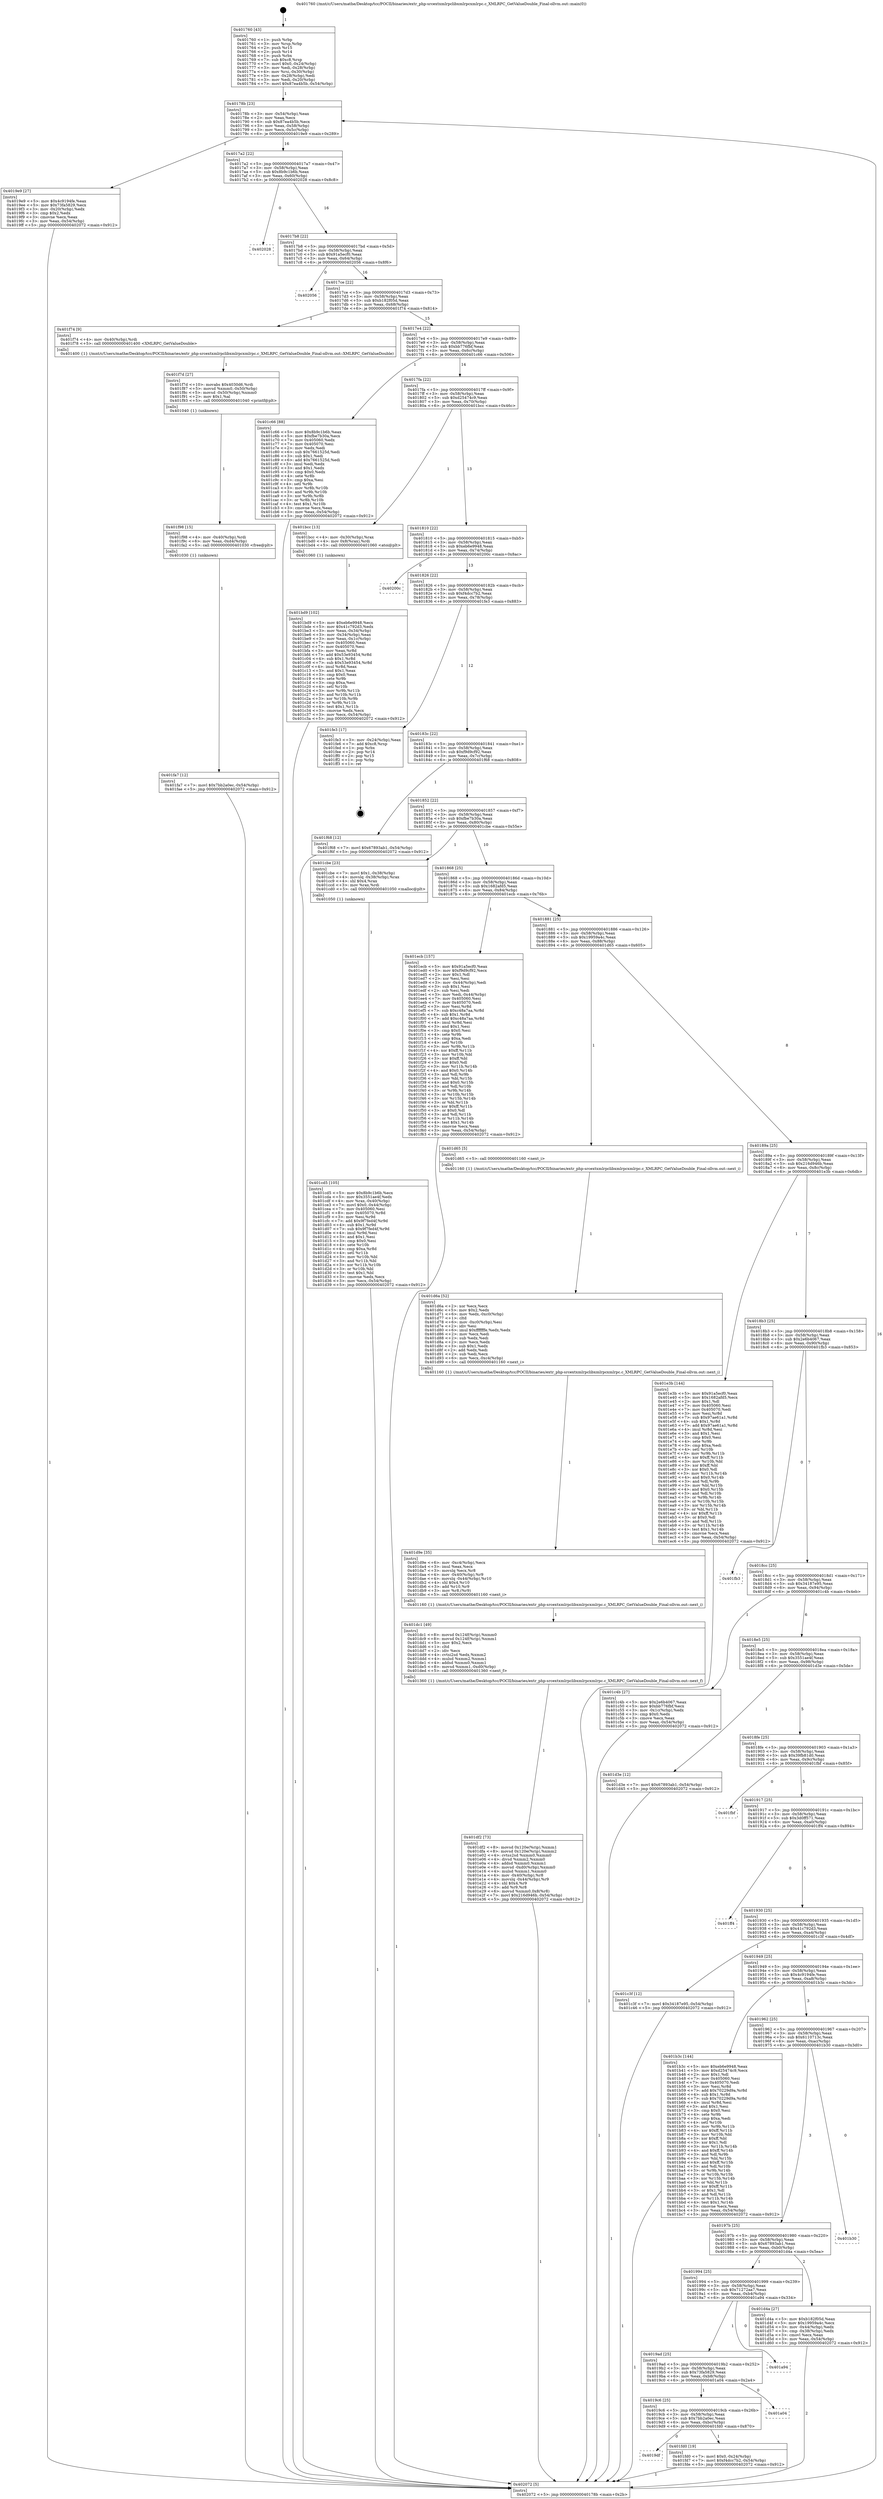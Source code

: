 digraph "0x401760" {
  label = "0x401760 (/mnt/c/Users/mathe/Desktop/tcc/POCII/binaries/extr_php-srcextxmlrpclibxmlrpcxmlrpc.c_XMLRPC_GetValueDouble_Final-ollvm.out::main(0))"
  labelloc = "t"
  node[shape=record]

  Entry [label="",width=0.3,height=0.3,shape=circle,fillcolor=black,style=filled]
  "0x40178b" [label="{
     0x40178b [23]\l
     | [instrs]\l
     &nbsp;&nbsp;0x40178b \<+3\>: mov -0x54(%rbp),%eax\l
     &nbsp;&nbsp;0x40178e \<+2\>: mov %eax,%ecx\l
     &nbsp;&nbsp;0x401790 \<+6\>: sub $0x87ea4b5b,%ecx\l
     &nbsp;&nbsp;0x401796 \<+3\>: mov %eax,-0x58(%rbp)\l
     &nbsp;&nbsp;0x401799 \<+3\>: mov %ecx,-0x5c(%rbp)\l
     &nbsp;&nbsp;0x40179c \<+6\>: je 00000000004019e9 \<main+0x289\>\l
  }"]
  "0x4019e9" [label="{
     0x4019e9 [27]\l
     | [instrs]\l
     &nbsp;&nbsp;0x4019e9 \<+5\>: mov $0x4c9194fe,%eax\l
     &nbsp;&nbsp;0x4019ee \<+5\>: mov $0x73fa5829,%ecx\l
     &nbsp;&nbsp;0x4019f3 \<+3\>: mov -0x20(%rbp),%edx\l
     &nbsp;&nbsp;0x4019f6 \<+3\>: cmp $0x2,%edx\l
     &nbsp;&nbsp;0x4019f9 \<+3\>: cmovne %ecx,%eax\l
     &nbsp;&nbsp;0x4019fc \<+3\>: mov %eax,-0x54(%rbp)\l
     &nbsp;&nbsp;0x4019ff \<+5\>: jmp 0000000000402072 \<main+0x912\>\l
  }"]
  "0x4017a2" [label="{
     0x4017a2 [22]\l
     | [instrs]\l
     &nbsp;&nbsp;0x4017a2 \<+5\>: jmp 00000000004017a7 \<main+0x47\>\l
     &nbsp;&nbsp;0x4017a7 \<+3\>: mov -0x58(%rbp),%eax\l
     &nbsp;&nbsp;0x4017aa \<+5\>: sub $0x8b9c1b6b,%eax\l
     &nbsp;&nbsp;0x4017af \<+3\>: mov %eax,-0x60(%rbp)\l
     &nbsp;&nbsp;0x4017b2 \<+6\>: je 0000000000402028 \<main+0x8c8\>\l
  }"]
  "0x402072" [label="{
     0x402072 [5]\l
     | [instrs]\l
     &nbsp;&nbsp;0x402072 \<+5\>: jmp 000000000040178b \<main+0x2b\>\l
  }"]
  "0x401760" [label="{
     0x401760 [43]\l
     | [instrs]\l
     &nbsp;&nbsp;0x401760 \<+1\>: push %rbp\l
     &nbsp;&nbsp;0x401761 \<+3\>: mov %rsp,%rbp\l
     &nbsp;&nbsp;0x401764 \<+2\>: push %r15\l
     &nbsp;&nbsp;0x401766 \<+2\>: push %r14\l
     &nbsp;&nbsp;0x401768 \<+1\>: push %rbx\l
     &nbsp;&nbsp;0x401769 \<+7\>: sub $0xc8,%rsp\l
     &nbsp;&nbsp;0x401770 \<+7\>: movl $0x0,-0x24(%rbp)\l
     &nbsp;&nbsp;0x401777 \<+3\>: mov %edi,-0x28(%rbp)\l
     &nbsp;&nbsp;0x40177a \<+4\>: mov %rsi,-0x30(%rbp)\l
     &nbsp;&nbsp;0x40177e \<+3\>: mov -0x28(%rbp),%edi\l
     &nbsp;&nbsp;0x401781 \<+3\>: mov %edi,-0x20(%rbp)\l
     &nbsp;&nbsp;0x401784 \<+7\>: movl $0x87ea4b5b,-0x54(%rbp)\l
  }"]
  Exit [label="",width=0.3,height=0.3,shape=circle,fillcolor=black,style=filled,peripheries=2]
  "0x402028" [label="{
     0x402028\l
  }", style=dashed]
  "0x4017b8" [label="{
     0x4017b8 [22]\l
     | [instrs]\l
     &nbsp;&nbsp;0x4017b8 \<+5\>: jmp 00000000004017bd \<main+0x5d\>\l
     &nbsp;&nbsp;0x4017bd \<+3\>: mov -0x58(%rbp),%eax\l
     &nbsp;&nbsp;0x4017c0 \<+5\>: sub $0x91a5ecf0,%eax\l
     &nbsp;&nbsp;0x4017c5 \<+3\>: mov %eax,-0x64(%rbp)\l
     &nbsp;&nbsp;0x4017c8 \<+6\>: je 0000000000402056 \<main+0x8f6\>\l
  }"]
  "0x4019df" [label="{
     0x4019df\l
  }", style=dashed]
  "0x402056" [label="{
     0x402056\l
  }", style=dashed]
  "0x4017ce" [label="{
     0x4017ce [22]\l
     | [instrs]\l
     &nbsp;&nbsp;0x4017ce \<+5\>: jmp 00000000004017d3 \<main+0x73\>\l
     &nbsp;&nbsp;0x4017d3 \<+3\>: mov -0x58(%rbp),%eax\l
     &nbsp;&nbsp;0x4017d6 \<+5\>: sub $0xb182f05d,%eax\l
     &nbsp;&nbsp;0x4017db \<+3\>: mov %eax,-0x68(%rbp)\l
     &nbsp;&nbsp;0x4017de \<+6\>: je 0000000000401f74 \<main+0x814\>\l
  }"]
  "0x401fd0" [label="{
     0x401fd0 [19]\l
     | [instrs]\l
     &nbsp;&nbsp;0x401fd0 \<+7\>: movl $0x0,-0x24(%rbp)\l
     &nbsp;&nbsp;0x401fd7 \<+7\>: movl $0xf4dcc7b2,-0x54(%rbp)\l
     &nbsp;&nbsp;0x401fde \<+5\>: jmp 0000000000402072 \<main+0x912\>\l
  }"]
  "0x401f74" [label="{
     0x401f74 [9]\l
     | [instrs]\l
     &nbsp;&nbsp;0x401f74 \<+4\>: mov -0x40(%rbp),%rdi\l
     &nbsp;&nbsp;0x401f78 \<+5\>: call 0000000000401400 \<XMLRPC_GetValueDouble\>\l
     | [calls]\l
     &nbsp;&nbsp;0x401400 \{1\} (/mnt/c/Users/mathe/Desktop/tcc/POCII/binaries/extr_php-srcextxmlrpclibxmlrpcxmlrpc.c_XMLRPC_GetValueDouble_Final-ollvm.out::XMLRPC_GetValueDouble)\l
  }"]
  "0x4017e4" [label="{
     0x4017e4 [22]\l
     | [instrs]\l
     &nbsp;&nbsp;0x4017e4 \<+5\>: jmp 00000000004017e9 \<main+0x89\>\l
     &nbsp;&nbsp;0x4017e9 \<+3\>: mov -0x58(%rbp),%eax\l
     &nbsp;&nbsp;0x4017ec \<+5\>: sub $0xbb776fbf,%eax\l
     &nbsp;&nbsp;0x4017f1 \<+3\>: mov %eax,-0x6c(%rbp)\l
     &nbsp;&nbsp;0x4017f4 \<+6\>: je 0000000000401c66 \<main+0x506\>\l
  }"]
  "0x4019c6" [label="{
     0x4019c6 [25]\l
     | [instrs]\l
     &nbsp;&nbsp;0x4019c6 \<+5\>: jmp 00000000004019cb \<main+0x26b\>\l
     &nbsp;&nbsp;0x4019cb \<+3\>: mov -0x58(%rbp),%eax\l
     &nbsp;&nbsp;0x4019ce \<+5\>: sub $0x7bb2a0ec,%eax\l
     &nbsp;&nbsp;0x4019d3 \<+6\>: mov %eax,-0xbc(%rbp)\l
     &nbsp;&nbsp;0x4019d9 \<+6\>: je 0000000000401fd0 \<main+0x870\>\l
  }"]
  "0x401c66" [label="{
     0x401c66 [88]\l
     | [instrs]\l
     &nbsp;&nbsp;0x401c66 \<+5\>: mov $0x8b9c1b6b,%eax\l
     &nbsp;&nbsp;0x401c6b \<+5\>: mov $0xfbe7b30a,%ecx\l
     &nbsp;&nbsp;0x401c70 \<+7\>: mov 0x405060,%edx\l
     &nbsp;&nbsp;0x401c77 \<+7\>: mov 0x405070,%esi\l
     &nbsp;&nbsp;0x401c7e \<+2\>: mov %edx,%edi\l
     &nbsp;&nbsp;0x401c80 \<+6\>: sub $0x7661525d,%edi\l
     &nbsp;&nbsp;0x401c86 \<+3\>: sub $0x1,%edi\l
     &nbsp;&nbsp;0x401c89 \<+6\>: add $0x7661525d,%edi\l
     &nbsp;&nbsp;0x401c8f \<+3\>: imul %edi,%edx\l
     &nbsp;&nbsp;0x401c92 \<+3\>: and $0x1,%edx\l
     &nbsp;&nbsp;0x401c95 \<+3\>: cmp $0x0,%edx\l
     &nbsp;&nbsp;0x401c98 \<+4\>: sete %r8b\l
     &nbsp;&nbsp;0x401c9c \<+3\>: cmp $0xa,%esi\l
     &nbsp;&nbsp;0x401c9f \<+4\>: setl %r9b\l
     &nbsp;&nbsp;0x401ca3 \<+3\>: mov %r8b,%r10b\l
     &nbsp;&nbsp;0x401ca6 \<+3\>: and %r9b,%r10b\l
     &nbsp;&nbsp;0x401ca9 \<+3\>: xor %r9b,%r8b\l
     &nbsp;&nbsp;0x401cac \<+3\>: or %r8b,%r10b\l
     &nbsp;&nbsp;0x401caf \<+4\>: test $0x1,%r10b\l
     &nbsp;&nbsp;0x401cb3 \<+3\>: cmovne %ecx,%eax\l
     &nbsp;&nbsp;0x401cb6 \<+3\>: mov %eax,-0x54(%rbp)\l
     &nbsp;&nbsp;0x401cb9 \<+5\>: jmp 0000000000402072 \<main+0x912\>\l
  }"]
  "0x4017fa" [label="{
     0x4017fa [22]\l
     | [instrs]\l
     &nbsp;&nbsp;0x4017fa \<+5\>: jmp 00000000004017ff \<main+0x9f\>\l
     &nbsp;&nbsp;0x4017ff \<+3\>: mov -0x58(%rbp),%eax\l
     &nbsp;&nbsp;0x401802 \<+5\>: sub $0xd25474c9,%eax\l
     &nbsp;&nbsp;0x401807 \<+3\>: mov %eax,-0x70(%rbp)\l
     &nbsp;&nbsp;0x40180a \<+6\>: je 0000000000401bcc \<main+0x46c\>\l
  }"]
  "0x401a04" [label="{
     0x401a04\l
  }", style=dashed]
  "0x401bcc" [label="{
     0x401bcc [13]\l
     | [instrs]\l
     &nbsp;&nbsp;0x401bcc \<+4\>: mov -0x30(%rbp),%rax\l
     &nbsp;&nbsp;0x401bd0 \<+4\>: mov 0x8(%rax),%rdi\l
     &nbsp;&nbsp;0x401bd4 \<+5\>: call 0000000000401060 \<atoi@plt\>\l
     | [calls]\l
     &nbsp;&nbsp;0x401060 \{1\} (unknown)\l
  }"]
  "0x401810" [label="{
     0x401810 [22]\l
     | [instrs]\l
     &nbsp;&nbsp;0x401810 \<+5\>: jmp 0000000000401815 \<main+0xb5\>\l
     &nbsp;&nbsp;0x401815 \<+3\>: mov -0x58(%rbp),%eax\l
     &nbsp;&nbsp;0x401818 \<+5\>: sub $0xeb6e9948,%eax\l
     &nbsp;&nbsp;0x40181d \<+3\>: mov %eax,-0x74(%rbp)\l
     &nbsp;&nbsp;0x401820 \<+6\>: je 000000000040200c \<main+0x8ac\>\l
  }"]
  "0x4019ad" [label="{
     0x4019ad [25]\l
     | [instrs]\l
     &nbsp;&nbsp;0x4019ad \<+5\>: jmp 00000000004019b2 \<main+0x252\>\l
     &nbsp;&nbsp;0x4019b2 \<+3\>: mov -0x58(%rbp),%eax\l
     &nbsp;&nbsp;0x4019b5 \<+5\>: sub $0x73fa5829,%eax\l
     &nbsp;&nbsp;0x4019ba \<+6\>: mov %eax,-0xb8(%rbp)\l
     &nbsp;&nbsp;0x4019c0 \<+6\>: je 0000000000401a04 \<main+0x2a4\>\l
  }"]
  "0x40200c" [label="{
     0x40200c\l
  }", style=dashed]
  "0x401826" [label="{
     0x401826 [22]\l
     | [instrs]\l
     &nbsp;&nbsp;0x401826 \<+5\>: jmp 000000000040182b \<main+0xcb\>\l
     &nbsp;&nbsp;0x40182b \<+3\>: mov -0x58(%rbp),%eax\l
     &nbsp;&nbsp;0x40182e \<+5\>: sub $0xf4dcc7b2,%eax\l
     &nbsp;&nbsp;0x401833 \<+3\>: mov %eax,-0x78(%rbp)\l
     &nbsp;&nbsp;0x401836 \<+6\>: je 0000000000401fe3 \<main+0x883\>\l
  }"]
  "0x401a94" [label="{
     0x401a94\l
  }", style=dashed]
  "0x401fe3" [label="{
     0x401fe3 [17]\l
     | [instrs]\l
     &nbsp;&nbsp;0x401fe3 \<+3\>: mov -0x24(%rbp),%eax\l
     &nbsp;&nbsp;0x401fe6 \<+7\>: add $0xc8,%rsp\l
     &nbsp;&nbsp;0x401fed \<+1\>: pop %rbx\l
     &nbsp;&nbsp;0x401fee \<+2\>: pop %r14\l
     &nbsp;&nbsp;0x401ff0 \<+2\>: pop %r15\l
     &nbsp;&nbsp;0x401ff2 \<+1\>: pop %rbp\l
     &nbsp;&nbsp;0x401ff3 \<+1\>: ret\l
  }"]
  "0x40183c" [label="{
     0x40183c [22]\l
     | [instrs]\l
     &nbsp;&nbsp;0x40183c \<+5\>: jmp 0000000000401841 \<main+0xe1\>\l
     &nbsp;&nbsp;0x401841 \<+3\>: mov -0x58(%rbp),%eax\l
     &nbsp;&nbsp;0x401844 \<+5\>: sub $0xf9d9cf92,%eax\l
     &nbsp;&nbsp;0x401849 \<+3\>: mov %eax,-0x7c(%rbp)\l
     &nbsp;&nbsp;0x40184c \<+6\>: je 0000000000401f68 \<main+0x808\>\l
  }"]
  "0x401fa7" [label="{
     0x401fa7 [12]\l
     | [instrs]\l
     &nbsp;&nbsp;0x401fa7 \<+7\>: movl $0x7bb2a0ec,-0x54(%rbp)\l
     &nbsp;&nbsp;0x401fae \<+5\>: jmp 0000000000402072 \<main+0x912\>\l
  }"]
  "0x401f68" [label="{
     0x401f68 [12]\l
     | [instrs]\l
     &nbsp;&nbsp;0x401f68 \<+7\>: movl $0x67893ab1,-0x54(%rbp)\l
     &nbsp;&nbsp;0x401f6f \<+5\>: jmp 0000000000402072 \<main+0x912\>\l
  }"]
  "0x401852" [label="{
     0x401852 [22]\l
     | [instrs]\l
     &nbsp;&nbsp;0x401852 \<+5\>: jmp 0000000000401857 \<main+0xf7\>\l
     &nbsp;&nbsp;0x401857 \<+3\>: mov -0x58(%rbp),%eax\l
     &nbsp;&nbsp;0x40185a \<+5\>: sub $0xfbe7b30a,%eax\l
     &nbsp;&nbsp;0x40185f \<+3\>: mov %eax,-0x80(%rbp)\l
     &nbsp;&nbsp;0x401862 \<+6\>: je 0000000000401cbe \<main+0x55e\>\l
  }"]
  "0x401f98" [label="{
     0x401f98 [15]\l
     | [instrs]\l
     &nbsp;&nbsp;0x401f98 \<+4\>: mov -0x40(%rbp),%rdi\l
     &nbsp;&nbsp;0x401f9c \<+6\>: mov %eax,-0xd4(%rbp)\l
     &nbsp;&nbsp;0x401fa2 \<+5\>: call 0000000000401030 \<free@plt\>\l
     | [calls]\l
     &nbsp;&nbsp;0x401030 \{1\} (unknown)\l
  }"]
  "0x401cbe" [label="{
     0x401cbe [23]\l
     | [instrs]\l
     &nbsp;&nbsp;0x401cbe \<+7\>: movl $0x1,-0x38(%rbp)\l
     &nbsp;&nbsp;0x401cc5 \<+4\>: movslq -0x38(%rbp),%rax\l
     &nbsp;&nbsp;0x401cc9 \<+4\>: shl $0x4,%rax\l
     &nbsp;&nbsp;0x401ccd \<+3\>: mov %rax,%rdi\l
     &nbsp;&nbsp;0x401cd0 \<+5\>: call 0000000000401050 \<malloc@plt\>\l
     | [calls]\l
     &nbsp;&nbsp;0x401050 \{1\} (unknown)\l
  }"]
  "0x401868" [label="{
     0x401868 [25]\l
     | [instrs]\l
     &nbsp;&nbsp;0x401868 \<+5\>: jmp 000000000040186d \<main+0x10d\>\l
     &nbsp;&nbsp;0x40186d \<+3\>: mov -0x58(%rbp),%eax\l
     &nbsp;&nbsp;0x401870 \<+5\>: sub $0x1682afd5,%eax\l
     &nbsp;&nbsp;0x401875 \<+6\>: mov %eax,-0x84(%rbp)\l
     &nbsp;&nbsp;0x40187b \<+6\>: je 0000000000401ecb \<main+0x76b\>\l
  }"]
  "0x401f7d" [label="{
     0x401f7d [27]\l
     | [instrs]\l
     &nbsp;&nbsp;0x401f7d \<+10\>: movabs $0x4030d6,%rdi\l
     &nbsp;&nbsp;0x401f87 \<+5\>: movsd %xmm0,-0x50(%rbp)\l
     &nbsp;&nbsp;0x401f8c \<+5\>: movsd -0x50(%rbp),%xmm0\l
     &nbsp;&nbsp;0x401f91 \<+2\>: mov $0x1,%al\l
     &nbsp;&nbsp;0x401f93 \<+5\>: call 0000000000401040 \<printf@plt\>\l
     | [calls]\l
     &nbsp;&nbsp;0x401040 \{1\} (unknown)\l
  }"]
  "0x401ecb" [label="{
     0x401ecb [157]\l
     | [instrs]\l
     &nbsp;&nbsp;0x401ecb \<+5\>: mov $0x91a5ecf0,%eax\l
     &nbsp;&nbsp;0x401ed0 \<+5\>: mov $0xf9d9cf92,%ecx\l
     &nbsp;&nbsp;0x401ed5 \<+2\>: mov $0x1,%dl\l
     &nbsp;&nbsp;0x401ed7 \<+2\>: xor %esi,%esi\l
     &nbsp;&nbsp;0x401ed9 \<+3\>: mov -0x44(%rbp),%edi\l
     &nbsp;&nbsp;0x401edc \<+3\>: sub $0x1,%esi\l
     &nbsp;&nbsp;0x401edf \<+2\>: sub %esi,%edi\l
     &nbsp;&nbsp;0x401ee1 \<+3\>: mov %edi,-0x44(%rbp)\l
     &nbsp;&nbsp;0x401ee4 \<+7\>: mov 0x405060,%esi\l
     &nbsp;&nbsp;0x401eeb \<+7\>: mov 0x405070,%edi\l
     &nbsp;&nbsp;0x401ef2 \<+3\>: mov %esi,%r8d\l
     &nbsp;&nbsp;0x401ef5 \<+7\>: sub $0xc48a7aa,%r8d\l
     &nbsp;&nbsp;0x401efc \<+4\>: sub $0x1,%r8d\l
     &nbsp;&nbsp;0x401f00 \<+7\>: add $0xc48a7aa,%r8d\l
     &nbsp;&nbsp;0x401f07 \<+4\>: imul %r8d,%esi\l
     &nbsp;&nbsp;0x401f0b \<+3\>: and $0x1,%esi\l
     &nbsp;&nbsp;0x401f0e \<+3\>: cmp $0x0,%esi\l
     &nbsp;&nbsp;0x401f11 \<+4\>: sete %r9b\l
     &nbsp;&nbsp;0x401f15 \<+3\>: cmp $0xa,%edi\l
     &nbsp;&nbsp;0x401f18 \<+4\>: setl %r10b\l
     &nbsp;&nbsp;0x401f1c \<+3\>: mov %r9b,%r11b\l
     &nbsp;&nbsp;0x401f1f \<+4\>: xor $0xff,%r11b\l
     &nbsp;&nbsp;0x401f23 \<+3\>: mov %r10b,%bl\l
     &nbsp;&nbsp;0x401f26 \<+3\>: xor $0xff,%bl\l
     &nbsp;&nbsp;0x401f29 \<+3\>: xor $0x0,%dl\l
     &nbsp;&nbsp;0x401f2c \<+3\>: mov %r11b,%r14b\l
     &nbsp;&nbsp;0x401f2f \<+4\>: and $0x0,%r14b\l
     &nbsp;&nbsp;0x401f33 \<+3\>: and %dl,%r9b\l
     &nbsp;&nbsp;0x401f36 \<+3\>: mov %bl,%r15b\l
     &nbsp;&nbsp;0x401f39 \<+4\>: and $0x0,%r15b\l
     &nbsp;&nbsp;0x401f3d \<+3\>: and %dl,%r10b\l
     &nbsp;&nbsp;0x401f40 \<+3\>: or %r9b,%r14b\l
     &nbsp;&nbsp;0x401f43 \<+3\>: or %r10b,%r15b\l
     &nbsp;&nbsp;0x401f46 \<+3\>: xor %r15b,%r14b\l
     &nbsp;&nbsp;0x401f49 \<+3\>: or %bl,%r11b\l
     &nbsp;&nbsp;0x401f4c \<+4\>: xor $0xff,%r11b\l
     &nbsp;&nbsp;0x401f50 \<+3\>: or $0x0,%dl\l
     &nbsp;&nbsp;0x401f53 \<+3\>: and %dl,%r11b\l
     &nbsp;&nbsp;0x401f56 \<+3\>: or %r11b,%r14b\l
     &nbsp;&nbsp;0x401f59 \<+4\>: test $0x1,%r14b\l
     &nbsp;&nbsp;0x401f5d \<+3\>: cmovne %ecx,%eax\l
     &nbsp;&nbsp;0x401f60 \<+3\>: mov %eax,-0x54(%rbp)\l
     &nbsp;&nbsp;0x401f63 \<+5\>: jmp 0000000000402072 \<main+0x912\>\l
  }"]
  "0x401881" [label="{
     0x401881 [25]\l
     | [instrs]\l
     &nbsp;&nbsp;0x401881 \<+5\>: jmp 0000000000401886 \<main+0x126\>\l
     &nbsp;&nbsp;0x401886 \<+3\>: mov -0x58(%rbp),%eax\l
     &nbsp;&nbsp;0x401889 \<+5\>: sub $0x19959a4c,%eax\l
     &nbsp;&nbsp;0x40188e \<+6\>: mov %eax,-0x88(%rbp)\l
     &nbsp;&nbsp;0x401894 \<+6\>: je 0000000000401d65 \<main+0x605\>\l
  }"]
  "0x401df2" [label="{
     0x401df2 [73]\l
     | [instrs]\l
     &nbsp;&nbsp;0x401df2 \<+8\>: movsd 0x120e(%rip),%xmm1\l
     &nbsp;&nbsp;0x401dfa \<+8\>: movsd 0x120e(%rip),%xmm2\l
     &nbsp;&nbsp;0x401e02 \<+4\>: cvtss2sd %xmm0,%xmm0\l
     &nbsp;&nbsp;0x401e06 \<+4\>: divsd %xmm2,%xmm0\l
     &nbsp;&nbsp;0x401e0a \<+4\>: addsd %xmm0,%xmm1\l
     &nbsp;&nbsp;0x401e0e \<+8\>: movsd -0xd0(%rbp),%xmm0\l
     &nbsp;&nbsp;0x401e16 \<+4\>: mulsd %xmm1,%xmm0\l
     &nbsp;&nbsp;0x401e1a \<+4\>: mov -0x40(%rbp),%r8\l
     &nbsp;&nbsp;0x401e1e \<+4\>: movslq -0x44(%rbp),%r9\l
     &nbsp;&nbsp;0x401e22 \<+4\>: shl $0x4,%r9\l
     &nbsp;&nbsp;0x401e26 \<+3\>: add %r9,%r8\l
     &nbsp;&nbsp;0x401e29 \<+6\>: movsd %xmm0,0x8(%r8)\l
     &nbsp;&nbsp;0x401e2f \<+7\>: movl $0x216d946b,-0x54(%rbp)\l
     &nbsp;&nbsp;0x401e36 \<+5\>: jmp 0000000000402072 \<main+0x912\>\l
  }"]
  "0x401d65" [label="{
     0x401d65 [5]\l
     | [instrs]\l
     &nbsp;&nbsp;0x401d65 \<+5\>: call 0000000000401160 \<next_i\>\l
     | [calls]\l
     &nbsp;&nbsp;0x401160 \{1\} (/mnt/c/Users/mathe/Desktop/tcc/POCII/binaries/extr_php-srcextxmlrpclibxmlrpcxmlrpc.c_XMLRPC_GetValueDouble_Final-ollvm.out::next_i)\l
  }"]
  "0x40189a" [label="{
     0x40189a [25]\l
     | [instrs]\l
     &nbsp;&nbsp;0x40189a \<+5\>: jmp 000000000040189f \<main+0x13f\>\l
     &nbsp;&nbsp;0x40189f \<+3\>: mov -0x58(%rbp),%eax\l
     &nbsp;&nbsp;0x4018a2 \<+5\>: sub $0x216d946b,%eax\l
     &nbsp;&nbsp;0x4018a7 \<+6\>: mov %eax,-0x8c(%rbp)\l
     &nbsp;&nbsp;0x4018ad \<+6\>: je 0000000000401e3b \<main+0x6db\>\l
  }"]
  "0x401dc1" [label="{
     0x401dc1 [49]\l
     | [instrs]\l
     &nbsp;&nbsp;0x401dc1 \<+8\>: movsd 0x124f(%rip),%xmm0\l
     &nbsp;&nbsp;0x401dc9 \<+8\>: movsd 0x124f(%rip),%xmm1\l
     &nbsp;&nbsp;0x401dd1 \<+5\>: mov $0x2,%ecx\l
     &nbsp;&nbsp;0x401dd6 \<+1\>: cltd\l
     &nbsp;&nbsp;0x401dd7 \<+2\>: idiv %ecx\l
     &nbsp;&nbsp;0x401dd9 \<+4\>: cvtsi2sd %edx,%xmm2\l
     &nbsp;&nbsp;0x401ddd \<+4\>: mulsd %xmm2,%xmm1\l
     &nbsp;&nbsp;0x401de1 \<+4\>: addsd %xmm0,%xmm1\l
     &nbsp;&nbsp;0x401de5 \<+8\>: movsd %xmm1,-0xd0(%rbp)\l
     &nbsp;&nbsp;0x401ded \<+5\>: call 0000000000401360 \<next_f\>\l
     | [calls]\l
     &nbsp;&nbsp;0x401360 \{1\} (/mnt/c/Users/mathe/Desktop/tcc/POCII/binaries/extr_php-srcextxmlrpclibxmlrpcxmlrpc.c_XMLRPC_GetValueDouble_Final-ollvm.out::next_f)\l
  }"]
  "0x401e3b" [label="{
     0x401e3b [144]\l
     | [instrs]\l
     &nbsp;&nbsp;0x401e3b \<+5\>: mov $0x91a5ecf0,%eax\l
     &nbsp;&nbsp;0x401e40 \<+5\>: mov $0x1682afd5,%ecx\l
     &nbsp;&nbsp;0x401e45 \<+2\>: mov $0x1,%dl\l
     &nbsp;&nbsp;0x401e47 \<+7\>: mov 0x405060,%esi\l
     &nbsp;&nbsp;0x401e4e \<+7\>: mov 0x405070,%edi\l
     &nbsp;&nbsp;0x401e55 \<+3\>: mov %esi,%r8d\l
     &nbsp;&nbsp;0x401e58 \<+7\>: sub $0x97ae61a1,%r8d\l
     &nbsp;&nbsp;0x401e5f \<+4\>: sub $0x1,%r8d\l
     &nbsp;&nbsp;0x401e63 \<+7\>: add $0x97ae61a1,%r8d\l
     &nbsp;&nbsp;0x401e6a \<+4\>: imul %r8d,%esi\l
     &nbsp;&nbsp;0x401e6e \<+3\>: and $0x1,%esi\l
     &nbsp;&nbsp;0x401e71 \<+3\>: cmp $0x0,%esi\l
     &nbsp;&nbsp;0x401e74 \<+4\>: sete %r9b\l
     &nbsp;&nbsp;0x401e78 \<+3\>: cmp $0xa,%edi\l
     &nbsp;&nbsp;0x401e7b \<+4\>: setl %r10b\l
     &nbsp;&nbsp;0x401e7f \<+3\>: mov %r9b,%r11b\l
     &nbsp;&nbsp;0x401e82 \<+4\>: xor $0xff,%r11b\l
     &nbsp;&nbsp;0x401e86 \<+3\>: mov %r10b,%bl\l
     &nbsp;&nbsp;0x401e89 \<+3\>: xor $0xff,%bl\l
     &nbsp;&nbsp;0x401e8c \<+3\>: xor $0x0,%dl\l
     &nbsp;&nbsp;0x401e8f \<+3\>: mov %r11b,%r14b\l
     &nbsp;&nbsp;0x401e92 \<+4\>: and $0x0,%r14b\l
     &nbsp;&nbsp;0x401e96 \<+3\>: and %dl,%r9b\l
     &nbsp;&nbsp;0x401e99 \<+3\>: mov %bl,%r15b\l
     &nbsp;&nbsp;0x401e9c \<+4\>: and $0x0,%r15b\l
     &nbsp;&nbsp;0x401ea0 \<+3\>: and %dl,%r10b\l
     &nbsp;&nbsp;0x401ea3 \<+3\>: or %r9b,%r14b\l
     &nbsp;&nbsp;0x401ea6 \<+3\>: or %r10b,%r15b\l
     &nbsp;&nbsp;0x401ea9 \<+3\>: xor %r15b,%r14b\l
     &nbsp;&nbsp;0x401eac \<+3\>: or %bl,%r11b\l
     &nbsp;&nbsp;0x401eaf \<+4\>: xor $0xff,%r11b\l
     &nbsp;&nbsp;0x401eb3 \<+3\>: or $0x0,%dl\l
     &nbsp;&nbsp;0x401eb6 \<+3\>: and %dl,%r11b\l
     &nbsp;&nbsp;0x401eb9 \<+3\>: or %r11b,%r14b\l
     &nbsp;&nbsp;0x401ebc \<+4\>: test $0x1,%r14b\l
     &nbsp;&nbsp;0x401ec0 \<+3\>: cmovne %ecx,%eax\l
     &nbsp;&nbsp;0x401ec3 \<+3\>: mov %eax,-0x54(%rbp)\l
     &nbsp;&nbsp;0x401ec6 \<+5\>: jmp 0000000000402072 \<main+0x912\>\l
  }"]
  "0x4018b3" [label="{
     0x4018b3 [25]\l
     | [instrs]\l
     &nbsp;&nbsp;0x4018b3 \<+5\>: jmp 00000000004018b8 \<main+0x158\>\l
     &nbsp;&nbsp;0x4018b8 \<+3\>: mov -0x58(%rbp),%eax\l
     &nbsp;&nbsp;0x4018bb \<+5\>: sub $0x2e6b4067,%eax\l
     &nbsp;&nbsp;0x4018c0 \<+6\>: mov %eax,-0x90(%rbp)\l
     &nbsp;&nbsp;0x4018c6 \<+6\>: je 0000000000401fb3 \<main+0x853\>\l
  }"]
  "0x401d9e" [label="{
     0x401d9e [35]\l
     | [instrs]\l
     &nbsp;&nbsp;0x401d9e \<+6\>: mov -0xc4(%rbp),%ecx\l
     &nbsp;&nbsp;0x401da4 \<+3\>: imul %eax,%ecx\l
     &nbsp;&nbsp;0x401da7 \<+3\>: movslq %ecx,%r8\l
     &nbsp;&nbsp;0x401daa \<+4\>: mov -0x40(%rbp),%r9\l
     &nbsp;&nbsp;0x401dae \<+4\>: movslq -0x44(%rbp),%r10\l
     &nbsp;&nbsp;0x401db2 \<+4\>: shl $0x4,%r10\l
     &nbsp;&nbsp;0x401db6 \<+3\>: add %r10,%r9\l
     &nbsp;&nbsp;0x401db9 \<+3\>: mov %r8,(%r9)\l
     &nbsp;&nbsp;0x401dbc \<+5\>: call 0000000000401160 \<next_i\>\l
     | [calls]\l
     &nbsp;&nbsp;0x401160 \{1\} (/mnt/c/Users/mathe/Desktop/tcc/POCII/binaries/extr_php-srcextxmlrpclibxmlrpcxmlrpc.c_XMLRPC_GetValueDouble_Final-ollvm.out::next_i)\l
  }"]
  "0x401fb3" [label="{
     0x401fb3\l
  }", style=dashed]
  "0x4018cc" [label="{
     0x4018cc [25]\l
     | [instrs]\l
     &nbsp;&nbsp;0x4018cc \<+5\>: jmp 00000000004018d1 \<main+0x171\>\l
     &nbsp;&nbsp;0x4018d1 \<+3\>: mov -0x58(%rbp),%eax\l
     &nbsp;&nbsp;0x4018d4 \<+5\>: sub $0x34187e95,%eax\l
     &nbsp;&nbsp;0x4018d9 \<+6\>: mov %eax,-0x94(%rbp)\l
     &nbsp;&nbsp;0x4018df \<+6\>: je 0000000000401c4b \<main+0x4eb\>\l
  }"]
  "0x401d6a" [label="{
     0x401d6a [52]\l
     | [instrs]\l
     &nbsp;&nbsp;0x401d6a \<+2\>: xor %ecx,%ecx\l
     &nbsp;&nbsp;0x401d6c \<+5\>: mov $0x2,%edx\l
     &nbsp;&nbsp;0x401d71 \<+6\>: mov %edx,-0xc0(%rbp)\l
     &nbsp;&nbsp;0x401d77 \<+1\>: cltd\l
     &nbsp;&nbsp;0x401d78 \<+6\>: mov -0xc0(%rbp),%esi\l
     &nbsp;&nbsp;0x401d7e \<+2\>: idiv %esi\l
     &nbsp;&nbsp;0x401d80 \<+6\>: imul $0xfffffffe,%edx,%edx\l
     &nbsp;&nbsp;0x401d86 \<+2\>: mov %ecx,%edi\l
     &nbsp;&nbsp;0x401d88 \<+2\>: sub %edx,%edi\l
     &nbsp;&nbsp;0x401d8a \<+2\>: mov %ecx,%edx\l
     &nbsp;&nbsp;0x401d8c \<+3\>: sub $0x1,%edx\l
     &nbsp;&nbsp;0x401d8f \<+2\>: add %edx,%edi\l
     &nbsp;&nbsp;0x401d91 \<+2\>: sub %edi,%ecx\l
     &nbsp;&nbsp;0x401d93 \<+6\>: mov %ecx,-0xc4(%rbp)\l
     &nbsp;&nbsp;0x401d99 \<+5\>: call 0000000000401160 \<next_i\>\l
     | [calls]\l
     &nbsp;&nbsp;0x401160 \{1\} (/mnt/c/Users/mathe/Desktop/tcc/POCII/binaries/extr_php-srcextxmlrpclibxmlrpcxmlrpc.c_XMLRPC_GetValueDouble_Final-ollvm.out::next_i)\l
  }"]
  "0x401c4b" [label="{
     0x401c4b [27]\l
     | [instrs]\l
     &nbsp;&nbsp;0x401c4b \<+5\>: mov $0x2e6b4067,%eax\l
     &nbsp;&nbsp;0x401c50 \<+5\>: mov $0xbb776fbf,%ecx\l
     &nbsp;&nbsp;0x401c55 \<+3\>: mov -0x1c(%rbp),%edx\l
     &nbsp;&nbsp;0x401c58 \<+3\>: cmp $0x0,%edx\l
     &nbsp;&nbsp;0x401c5b \<+3\>: cmove %ecx,%eax\l
     &nbsp;&nbsp;0x401c5e \<+3\>: mov %eax,-0x54(%rbp)\l
     &nbsp;&nbsp;0x401c61 \<+5\>: jmp 0000000000402072 \<main+0x912\>\l
  }"]
  "0x4018e5" [label="{
     0x4018e5 [25]\l
     | [instrs]\l
     &nbsp;&nbsp;0x4018e5 \<+5\>: jmp 00000000004018ea \<main+0x18a\>\l
     &nbsp;&nbsp;0x4018ea \<+3\>: mov -0x58(%rbp),%eax\l
     &nbsp;&nbsp;0x4018ed \<+5\>: sub $0x3551ae4f,%eax\l
     &nbsp;&nbsp;0x4018f2 \<+6\>: mov %eax,-0x98(%rbp)\l
     &nbsp;&nbsp;0x4018f8 \<+6\>: je 0000000000401d3e \<main+0x5de\>\l
  }"]
  "0x401994" [label="{
     0x401994 [25]\l
     | [instrs]\l
     &nbsp;&nbsp;0x401994 \<+5\>: jmp 0000000000401999 \<main+0x239\>\l
     &nbsp;&nbsp;0x401999 \<+3\>: mov -0x58(%rbp),%eax\l
     &nbsp;&nbsp;0x40199c \<+5\>: sub $0x71272aa7,%eax\l
     &nbsp;&nbsp;0x4019a1 \<+6\>: mov %eax,-0xb4(%rbp)\l
     &nbsp;&nbsp;0x4019a7 \<+6\>: je 0000000000401a94 \<main+0x334\>\l
  }"]
  "0x401d3e" [label="{
     0x401d3e [12]\l
     | [instrs]\l
     &nbsp;&nbsp;0x401d3e \<+7\>: movl $0x67893ab1,-0x54(%rbp)\l
     &nbsp;&nbsp;0x401d45 \<+5\>: jmp 0000000000402072 \<main+0x912\>\l
  }"]
  "0x4018fe" [label="{
     0x4018fe [25]\l
     | [instrs]\l
     &nbsp;&nbsp;0x4018fe \<+5\>: jmp 0000000000401903 \<main+0x1a3\>\l
     &nbsp;&nbsp;0x401903 \<+3\>: mov -0x58(%rbp),%eax\l
     &nbsp;&nbsp;0x401906 \<+5\>: sub $0x39fb81d0,%eax\l
     &nbsp;&nbsp;0x40190b \<+6\>: mov %eax,-0x9c(%rbp)\l
     &nbsp;&nbsp;0x401911 \<+6\>: je 0000000000401fbf \<main+0x85f\>\l
  }"]
  "0x401d4a" [label="{
     0x401d4a [27]\l
     | [instrs]\l
     &nbsp;&nbsp;0x401d4a \<+5\>: mov $0xb182f05d,%eax\l
     &nbsp;&nbsp;0x401d4f \<+5\>: mov $0x19959a4c,%ecx\l
     &nbsp;&nbsp;0x401d54 \<+3\>: mov -0x44(%rbp),%edx\l
     &nbsp;&nbsp;0x401d57 \<+3\>: cmp -0x38(%rbp),%edx\l
     &nbsp;&nbsp;0x401d5a \<+3\>: cmovl %ecx,%eax\l
     &nbsp;&nbsp;0x401d5d \<+3\>: mov %eax,-0x54(%rbp)\l
     &nbsp;&nbsp;0x401d60 \<+5\>: jmp 0000000000402072 \<main+0x912\>\l
  }"]
  "0x401fbf" [label="{
     0x401fbf\l
  }", style=dashed]
  "0x401917" [label="{
     0x401917 [25]\l
     | [instrs]\l
     &nbsp;&nbsp;0x401917 \<+5\>: jmp 000000000040191c \<main+0x1bc\>\l
     &nbsp;&nbsp;0x40191c \<+3\>: mov -0x58(%rbp),%eax\l
     &nbsp;&nbsp;0x40191f \<+5\>: sub $0x3d0ff571,%eax\l
     &nbsp;&nbsp;0x401924 \<+6\>: mov %eax,-0xa0(%rbp)\l
     &nbsp;&nbsp;0x40192a \<+6\>: je 0000000000401ff4 \<main+0x894\>\l
  }"]
  "0x40197b" [label="{
     0x40197b [25]\l
     | [instrs]\l
     &nbsp;&nbsp;0x40197b \<+5\>: jmp 0000000000401980 \<main+0x220\>\l
     &nbsp;&nbsp;0x401980 \<+3\>: mov -0x58(%rbp),%eax\l
     &nbsp;&nbsp;0x401983 \<+5\>: sub $0x67893ab1,%eax\l
     &nbsp;&nbsp;0x401988 \<+6\>: mov %eax,-0xb0(%rbp)\l
     &nbsp;&nbsp;0x40198e \<+6\>: je 0000000000401d4a \<main+0x5ea\>\l
  }"]
  "0x401ff4" [label="{
     0x401ff4\l
  }", style=dashed]
  "0x401930" [label="{
     0x401930 [25]\l
     | [instrs]\l
     &nbsp;&nbsp;0x401930 \<+5\>: jmp 0000000000401935 \<main+0x1d5\>\l
     &nbsp;&nbsp;0x401935 \<+3\>: mov -0x58(%rbp),%eax\l
     &nbsp;&nbsp;0x401938 \<+5\>: sub $0x41c792d3,%eax\l
     &nbsp;&nbsp;0x40193d \<+6\>: mov %eax,-0xa4(%rbp)\l
     &nbsp;&nbsp;0x401943 \<+6\>: je 0000000000401c3f \<main+0x4df\>\l
  }"]
  "0x401b30" [label="{
     0x401b30\l
  }", style=dashed]
  "0x401c3f" [label="{
     0x401c3f [12]\l
     | [instrs]\l
     &nbsp;&nbsp;0x401c3f \<+7\>: movl $0x34187e95,-0x54(%rbp)\l
     &nbsp;&nbsp;0x401c46 \<+5\>: jmp 0000000000402072 \<main+0x912\>\l
  }"]
  "0x401949" [label="{
     0x401949 [25]\l
     | [instrs]\l
     &nbsp;&nbsp;0x401949 \<+5\>: jmp 000000000040194e \<main+0x1ee\>\l
     &nbsp;&nbsp;0x40194e \<+3\>: mov -0x58(%rbp),%eax\l
     &nbsp;&nbsp;0x401951 \<+5\>: sub $0x4c9194fe,%eax\l
     &nbsp;&nbsp;0x401956 \<+6\>: mov %eax,-0xa8(%rbp)\l
     &nbsp;&nbsp;0x40195c \<+6\>: je 0000000000401b3c \<main+0x3dc\>\l
  }"]
  "0x401cd5" [label="{
     0x401cd5 [105]\l
     | [instrs]\l
     &nbsp;&nbsp;0x401cd5 \<+5\>: mov $0x8b9c1b6b,%ecx\l
     &nbsp;&nbsp;0x401cda \<+5\>: mov $0x3551ae4f,%edx\l
     &nbsp;&nbsp;0x401cdf \<+4\>: mov %rax,-0x40(%rbp)\l
     &nbsp;&nbsp;0x401ce3 \<+7\>: movl $0x0,-0x44(%rbp)\l
     &nbsp;&nbsp;0x401cea \<+7\>: mov 0x405060,%esi\l
     &nbsp;&nbsp;0x401cf1 \<+8\>: mov 0x405070,%r8d\l
     &nbsp;&nbsp;0x401cf9 \<+3\>: mov %esi,%r9d\l
     &nbsp;&nbsp;0x401cfc \<+7\>: add $0x9f7fed4f,%r9d\l
     &nbsp;&nbsp;0x401d03 \<+4\>: sub $0x1,%r9d\l
     &nbsp;&nbsp;0x401d07 \<+7\>: sub $0x9f7fed4f,%r9d\l
     &nbsp;&nbsp;0x401d0e \<+4\>: imul %r9d,%esi\l
     &nbsp;&nbsp;0x401d12 \<+3\>: and $0x1,%esi\l
     &nbsp;&nbsp;0x401d15 \<+3\>: cmp $0x0,%esi\l
     &nbsp;&nbsp;0x401d18 \<+4\>: sete %r10b\l
     &nbsp;&nbsp;0x401d1c \<+4\>: cmp $0xa,%r8d\l
     &nbsp;&nbsp;0x401d20 \<+4\>: setl %r11b\l
     &nbsp;&nbsp;0x401d24 \<+3\>: mov %r10b,%bl\l
     &nbsp;&nbsp;0x401d27 \<+3\>: and %r11b,%bl\l
     &nbsp;&nbsp;0x401d2a \<+3\>: xor %r11b,%r10b\l
     &nbsp;&nbsp;0x401d2d \<+3\>: or %r10b,%bl\l
     &nbsp;&nbsp;0x401d30 \<+3\>: test $0x1,%bl\l
     &nbsp;&nbsp;0x401d33 \<+3\>: cmovne %edx,%ecx\l
     &nbsp;&nbsp;0x401d36 \<+3\>: mov %ecx,-0x54(%rbp)\l
     &nbsp;&nbsp;0x401d39 \<+5\>: jmp 0000000000402072 \<main+0x912\>\l
  }"]
  "0x401b3c" [label="{
     0x401b3c [144]\l
     | [instrs]\l
     &nbsp;&nbsp;0x401b3c \<+5\>: mov $0xeb6e9948,%eax\l
     &nbsp;&nbsp;0x401b41 \<+5\>: mov $0xd25474c9,%ecx\l
     &nbsp;&nbsp;0x401b46 \<+2\>: mov $0x1,%dl\l
     &nbsp;&nbsp;0x401b48 \<+7\>: mov 0x405060,%esi\l
     &nbsp;&nbsp;0x401b4f \<+7\>: mov 0x405070,%edi\l
     &nbsp;&nbsp;0x401b56 \<+3\>: mov %esi,%r8d\l
     &nbsp;&nbsp;0x401b59 \<+7\>: add $0x70229d9a,%r8d\l
     &nbsp;&nbsp;0x401b60 \<+4\>: sub $0x1,%r8d\l
     &nbsp;&nbsp;0x401b64 \<+7\>: sub $0x70229d9a,%r8d\l
     &nbsp;&nbsp;0x401b6b \<+4\>: imul %r8d,%esi\l
     &nbsp;&nbsp;0x401b6f \<+3\>: and $0x1,%esi\l
     &nbsp;&nbsp;0x401b72 \<+3\>: cmp $0x0,%esi\l
     &nbsp;&nbsp;0x401b75 \<+4\>: sete %r9b\l
     &nbsp;&nbsp;0x401b79 \<+3\>: cmp $0xa,%edi\l
     &nbsp;&nbsp;0x401b7c \<+4\>: setl %r10b\l
     &nbsp;&nbsp;0x401b80 \<+3\>: mov %r9b,%r11b\l
     &nbsp;&nbsp;0x401b83 \<+4\>: xor $0xff,%r11b\l
     &nbsp;&nbsp;0x401b87 \<+3\>: mov %r10b,%bl\l
     &nbsp;&nbsp;0x401b8a \<+3\>: xor $0xff,%bl\l
     &nbsp;&nbsp;0x401b8d \<+3\>: xor $0x1,%dl\l
     &nbsp;&nbsp;0x401b90 \<+3\>: mov %r11b,%r14b\l
     &nbsp;&nbsp;0x401b93 \<+4\>: and $0xff,%r14b\l
     &nbsp;&nbsp;0x401b97 \<+3\>: and %dl,%r9b\l
     &nbsp;&nbsp;0x401b9a \<+3\>: mov %bl,%r15b\l
     &nbsp;&nbsp;0x401b9d \<+4\>: and $0xff,%r15b\l
     &nbsp;&nbsp;0x401ba1 \<+3\>: and %dl,%r10b\l
     &nbsp;&nbsp;0x401ba4 \<+3\>: or %r9b,%r14b\l
     &nbsp;&nbsp;0x401ba7 \<+3\>: or %r10b,%r15b\l
     &nbsp;&nbsp;0x401baa \<+3\>: xor %r15b,%r14b\l
     &nbsp;&nbsp;0x401bad \<+3\>: or %bl,%r11b\l
     &nbsp;&nbsp;0x401bb0 \<+4\>: xor $0xff,%r11b\l
     &nbsp;&nbsp;0x401bb4 \<+3\>: or $0x1,%dl\l
     &nbsp;&nbsp;0x401bb7 \<+3\>: and %dl,%r11b\l
     &nbsp;&nbsp;0x401bba \<+3\>: or %r11b,%r14b\l
     &nbsp;&nbsp;0x401bbd \<+4\>: test $0x1,%r14b\l
     &nbsp;&nbsp;0x401bc1 \<+3\>: cmovne %ecx,%eax\l
     &nbsp;&nbsp;0x401bc4 \<+3\>: mov %eax,-0x54(%rbp)\l
     &nbsp;&nbsp;0x401bc7 \<+5\>: jmp 0000000000402072 \<main+0x912\>\l
  }"]
  "0x401962" [label="{
     0x401962 [25]\l
     | [instrs]\l
     &nbsp;&nbsp;0x401962 \<+5\>: jmp 0000000000401967 \<main+0x207\>\l
     &nbsp;&nbsp;0x401967 \<+3\>: mov -0x58(%rbp),%eax\l
     &nbsp;&nbsp;0x40196a \<+5\>: sub $0x6110713c,%eax\l
     &nbsp;&nbsp;0x40196f \<+6\>: mov %eax,-0xac(%rbp)\l
     &nbsp;&nbsp;0x401975 \<+6\>: je 0000000000401b30 \<main+0x3d0\>\l
  }"]
  "0x401bd9" [label="{
     0x401bd9 [102]\l
     | [instrs]\l
     &nbsp;&nbsp;0x401bd9 \<+5\>: mov $0xeb6e9948,%ecx\l
     &nbsp;&nbsp;0x401bde \<+5\>: mov $0x41c792d3,%edx\l
     &nbsp;&nbsp;0x401be3 \<+3\>: mov %eax,-0x34(%rbp)\l
     &nbsp;&nbsp;0x401be6 \<+3\>: mov -0x34(%rbp),%eax\l
     &nbsp;&nbsp;0x401be9 \<+3\>: mov %eax,-0x1c(%rbp)\l
     &nbsp;&nbsp;0x401bec \<+7\>: mov 0x405060,%eax\l
     &nbsp;&nbsp;0x401bf3 \<+7\>: mov 0x405070,%esi\l
     &nbsp;&nbsp;0x401bfa \<+3\>: mov %eax,%r8d\l
     &nbsp;&nbsp;0x401bfd \<+7\>: add $0x53e93454,%r8d\l
     &nbsp;&nbsp;0x401c04 \<+4\>: sub $0x1,%r8d\l
     &nbsp;&nbsp;0x401c08 \<+7\>: sub $0x53e93454,%r8d\l
     &nbsp;&nbsp;0x401c0f \<+4\>: imul %r8d,%eax\l
     &nbsp;&nbsp;0x401c13 \<+3\>: and $0x1,%eax\l
     &nbsp;&nbsp;0x401c16 \<+3\>: cmp $0x0,%eax\l
     &nbsp;&nbsp;0x401c19 \<+4\>: sete %r9b\l
     &nbsp;&nbsp;0x401c1d \<+3\>: cmp $0xa,%esi\l
     &nbsp;&nbsp;0x401c20 \<+4\>: setl %r10b\l
     &nbsp;&nbsp;0x401c24 \<+3\>: mov %r9b,%r11b\l
     &nbsp;&nbsp;0x401c27 \<+3\>: and %r10b,%r11b\l
     &nbsp;&nbsp;0x401c2a \<+3\>: xor %r10b,%r9b\l
     &nbsp;&nbsp;0x401c2d \<+3\>: or %r9b,%r11b\l
     &nbsp;&nbsp;0x401c30 \<+4\>: test $0x1,%r11b\l
     &nbsp;&nbsp;0x401c34 \<+3\>: cmovne %edx,%ecx\l
     &nbsp;&nbsp;0x401c37 \<+3\>: mov %ecx,-0x54(%rbp)\l
     &nbsp;&nbsp;0x401c3a \<+5\>: jmp 0000000000402072 \<main+0x912\>\l
  }"]
  Entry -> "0x401760" [label=" 1"]
  "0x40178b" -> "0x4019e9" [label=" 1"]
  "0x40178b" -> "0x4017a2" [label=" 16"]
  "0x4019e9" -> "0x402072" [label=" 1"]
  "0x401760" -> "0x40178b" [label=" 1"]
  "0x402072" -> "0x40178b" [label=" 16"]
  "0x401fe3" -> Exit [label=" 1"]
  "0x4017a2" -> "0x402028" [label=" 0"]
  "0x4017a2" -> "0x4017b8" [label=" 16"]
  "0x401fd0" -> "0x402072" [label=" 1"]
  "0x4017b8" -> "0x402056" [label=" 0"]
  "0x4017b8" -> "0x4017ce" [label=" 16"]
  "0x4019c6" -> "0x4019df" [label=" 0"]
  "0x4017ce" -> "0x401f74" [label=" 1"]
  "0x4017ce" -> "0x4017e4" [label=" 15"]
  "0x4019c6" -> "0x401fd0" [label=" 1"]
  "0x4017e4" -> "0x401c66" [label=" 1"]
  "0x4017e4" -> "0x4017fa" [label=" 14"]
  "0x4019ad" -> "0x4019c6" [label=" 1"]
  "0x4017fa" -> "0x401bcc" [label=" 1"]
  "0x4017fa" -> "0x401810" [label=" 13"]
  "0x4019ad" -> "0x401a04" [label=" 0"]
  "0x401810" -> "0x40200c" [label=" 0"]
  "0x401810" -> "0x401826" [label=" 13"]
  "0x401994" -> "0x4019ad" [label=" 1"]
  "0x401826" -> "0x401fe3" [label=" 1"]
  "0x401826" -> "0x40183c" [label=" 12"]
  "0x401994" -> "0x401a94" [label=" 0"]
  "0x40183c" -> "0x401f68" [label=" 1"]
  "0x40183c" -> "0x401852" [label=" 11"]
  "0x401fa7" -> "0x402072" [label=" 1"]
  "0x401852" -> "0x401cbe" [label=" 1"]
  "0x401852" -> "0x401868" [label=" 10"]
  "0x401f98" -> "0x401fa7" [label=" 1"]
  "0x401868" -> "0x401ecb" [label=" 1"]
  "0x401868" -> "0x401881" [label=" 9"]
  "0x401f7d" -> "0x401f98" [label=" 1"]
  "0x401881" -> "0x401d65" [label=" 1"]
  "0x401881" -> "0x40189a" [label=" 8"]
  "0x401f74" -> "0x401f7d" [label=" 1"]
  "0x40189a" -> "0x401e3b" [label=" 1"]
  "0x40189a" -> "0x4018b3" [label=" 7"]
  "0x401f68" -> "0x402072" [label=" 1"]
  "0x4018b3" -> "0x401fb3" [label=" 0"]
  "0x4018b3" -> "0x4018cc" [label=" 7"]
  "0x401ecb" -> "0x402072" [label=" 1"]
  "0x4018cc" -> "0x401c4b" [label=" 1"]
  "0x4018cc" -> "0x4018e5" [label=" 6"]
  "0x401e3b" -> "0x402072" [label=" 1"]
  "0x4018e5" -> "0x401d3e" [label=" 1"]
  "0x4018e5" -> "0x4018fe" [label=" 5"]
  "0x401df2" -> "0x402072" [label=" 1"]
  "0x4018fe" -> "0x401fbf" [label=" 0"]
  "0x4018fe" -> "0x401917" [label=" 5"]
  "0x401dc1" -> "0x401df2" [label=" 1"]
  "0x401917" -> "0x401ff4" [label=" 0"]
  "0x401917" -> "0x401930" [label=" 5"]
  "0x401d6a" -> "0x401d9e" [label=" 1"]
  "0x401930" -> "0x401c3f" [label=" 1"]
  "0x401930" -> "0x401949" [label=" 4"]
  "0x401d65" -> "0x401d6a" [label=" 1"]
  "0x401949" -> "0x401b3c" [label=" 1"]
  "0x401949" -> "0x401962" [label=" 3"]
  "0x401b3c" -> "0x402072" [label=" 1"]
  "0x401bcc" -> "0x401bd9" [label=" 1"]
  "0x401bd9" -> "0x402072" [label=" 1"]
  "0x401c3f" -> "0x402072" [label=" 1"]
  "0x401c4b" -> "0x402072" [label=" 1"]
  "0x401c66" -> "0x402072" [label=" 1"]
  "0x401cbe" -> "0x401cd5" [label=" 1"]
  "0x401cd5" -> "0x402072" [label=" 1"]
  "0x401d3e" -> "0x402072" [label=" 1"]
  "0x401d4a" -> "0x402072" [label=" 2"]
  "0x401962" -> "0x401b30" [label=" 0"]
  "0x401962" -> "0x40197b" [label=" 3"]
  "0x401d9e" -> "0x401dc1" [label=" 1"]
  "0x40197b" -> "0x401d4a" [label=" 2"]
  "0x40197b" -> "0x401994" [label=" 1"]
}
